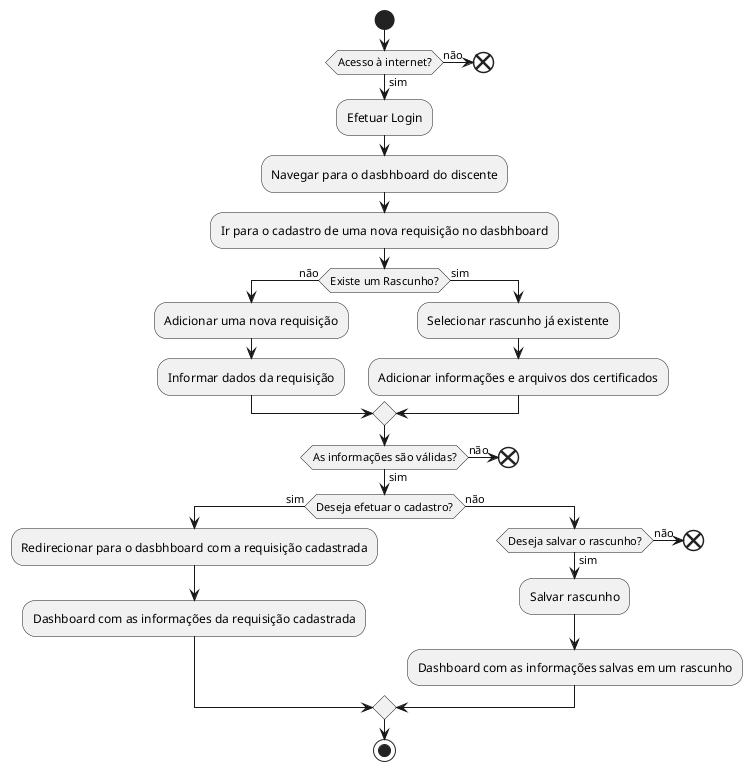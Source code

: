 @startuml atividades

    start
    if (Acesso à internet?) then (sim)
        :Efetuar Login;
        :Navegar para o dasbhboard do discente;
        :Ir para o cadastro de uma nova requisição no dasbhboard;
        if (Existe um Rascunho?) then (não)
            :Adicionar uma nova requisição;
            :Informar dados da requisição;
        else (sim)
            :Selecionar rascunho já existente;
            :Adicionar informações e arquivos dos certificados;
        endif
        if (As informações são válidas?) then (sim)
            if (Deseja efetuar o cadastro?) then (sim)
                :Redirecionar para o dasbhboard com a requisição cadastrada;
                :Dashboard com as informações da requisição cadastrada;
            else (não)
                if(Deseja salvar o rascunho?) then (sim)
                    :Salvar rascunho;
                    :Dashboard com as informações salvas em um rascunho;
                else (não)
                    end 
                endif
            endif    
            stop
        else (não)
            end
        endif
    else (não)
        end
    endif

@enduml